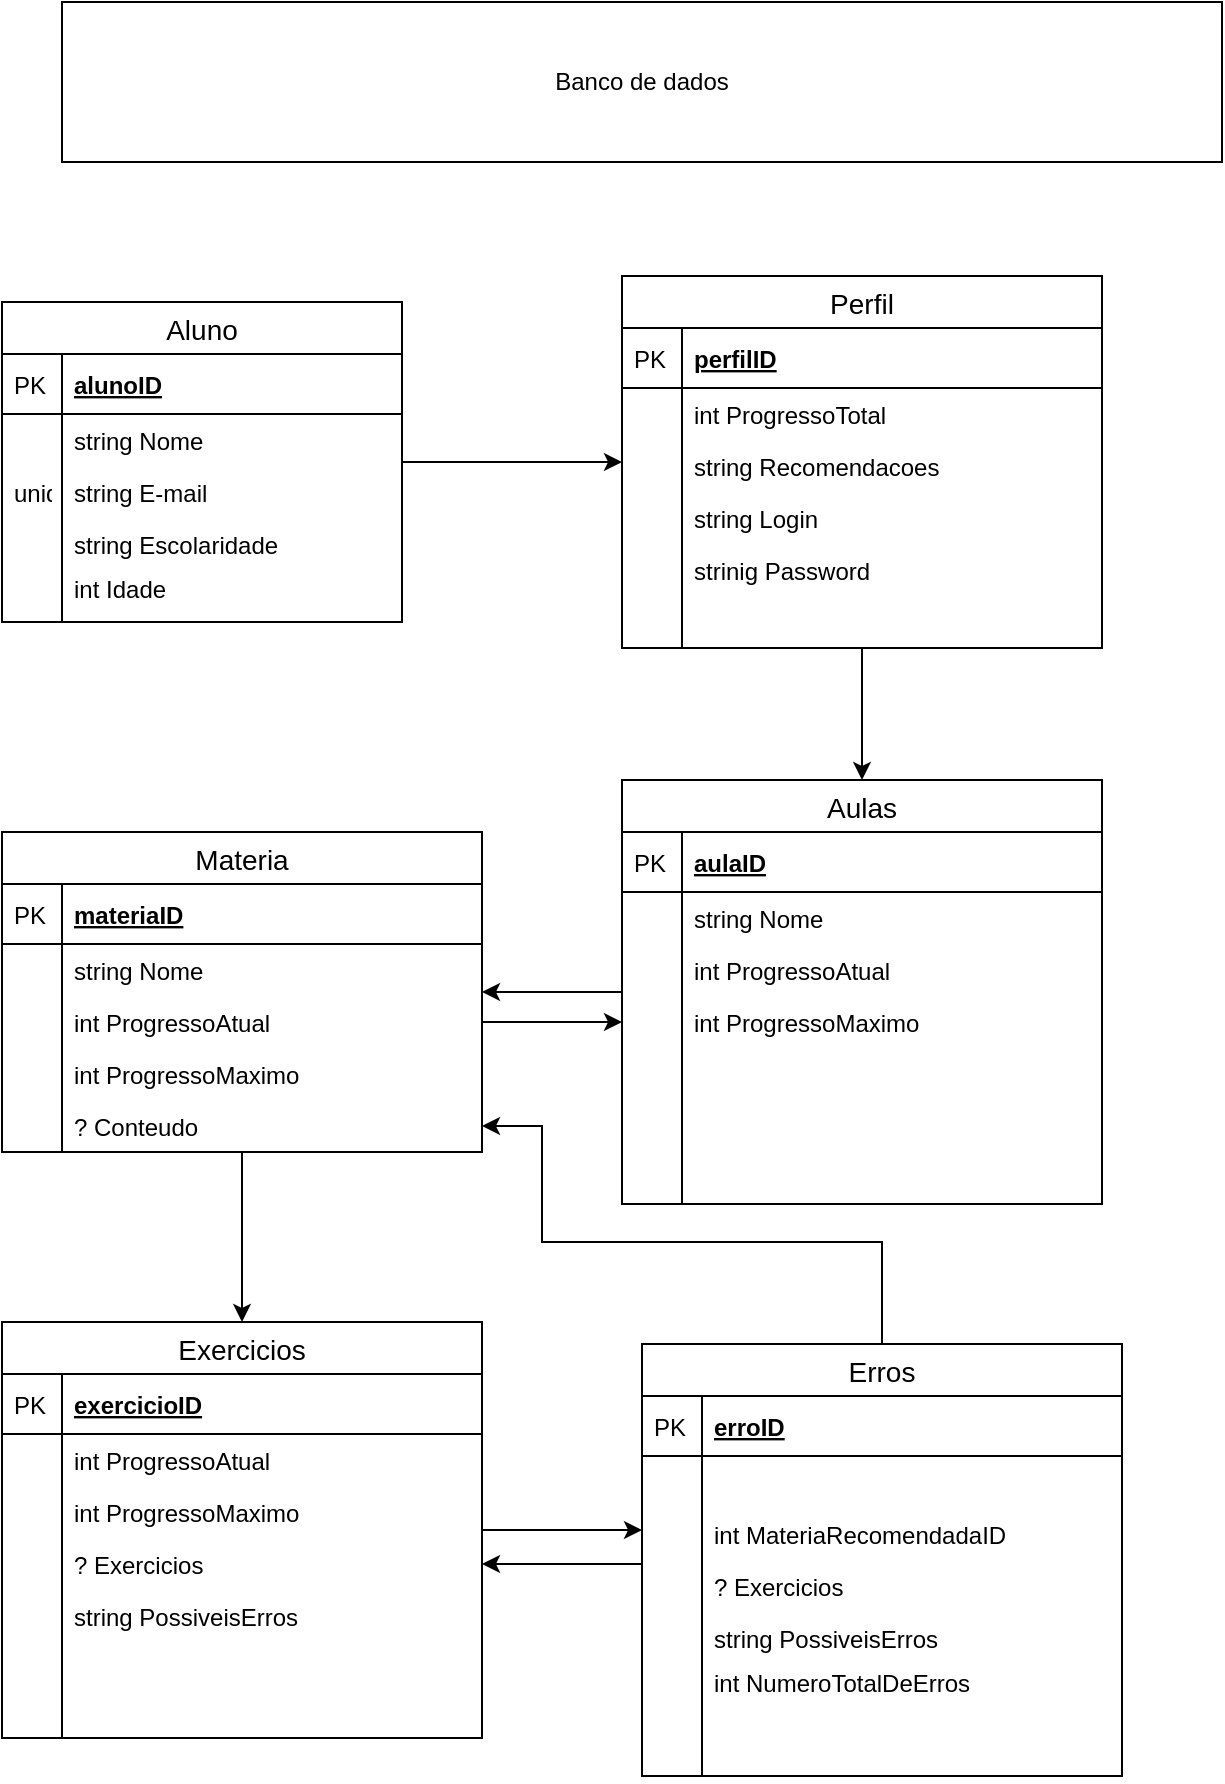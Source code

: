 <mxfile version="12.9.14" type="device"><diagram id="_5caeY1zmm5XriJ4YUZM" name="Page-1"><mxGraphModel dx="1673" dy="839" grid="1" gridSize="10" guides="1" tooltips="1" connect="1" arrows="1" fold="1" page="1" pageScale="1" pageWidth="827" pageHeight="1169" math="0" shadow="0"><root><mxCell id="0"/><mxCell id="1" parent="0"/><mxCell id="-BfIrxhWMsSdMzD2o5O3-1" value="Banco de dados" style="rounded=0;whiteSpace=wrap;html=1;" vertex="1" parent="1"><mxGeometry x="110" y="10" width="580" height="80" as="geometry"/></mxCell><mxCell id="hxApTrbvrYrqnBBwY0-9-12" value="" style="edgeStyle=orthogonalEdgeStyle;rounded=0;orthogonalLoop=1;jettySize=auto;html=1;" edge="1" parent="1" source="-BfIrxhWMsSdMzD2o5O3-2" target="hxApTrbvrYrqnBBwY0-9-1"><mxGeometry relative="1" as="geometry"/></mxCell><mxCell id="-BfIrxhWMsSdMzD2o5O3-2" value="Aluno" style="swimlane;fontStyle=0;childLayout=stackLayout;horizontal=1;startSize=26;horizontalStack=0;resizeParent=1;resizeParentMax=0;resizeLast=0;collapsible=1;marginBottom=0;align=center;fontSize=14;" vertex="1" parent="1"><mxGeometry x="80" y="160" width="200" height="160" as="geometry"/></mxCell><mxCell id="-BfIrxhWMsSdMzD2o5O3-3" value="alunoID" style="shape=partialRectangle;top=0;left=0;right=0;bottom=1;align=left;verticalAlign=middle;fillColor=none;spacingLeft=34;spacingRight=4;overflow=hidden;rotatable=0;points=[[0,0.5],[1,0.5]];portConstraint=eastwest;dropTarget=0;fontStyle=5;fontSize=12;" vertex="1" parent="-BfIrxhWMsSdMzD2o5O3-2"><mxGeometry y="26" width="200" height="30" as="geometry"/></mxCell><mxCell id="-BfIrxhWMsSdMzD2o5O3-4" value="PK" style="shape=partialRectangle;top=0;left=0;bottom=0;fillColor=none;align=left;verticalAlign=middle;spacingLeft=4;spacingRight=4;overflow=hidden;rotatable=0;points=[];portConstraint=eastwest;part=1;fontSize=12;" vertex="1" connectable="0" parent="-BfIrxhWMsSdMzD2o5O3-3"><mxGeometry width="30" height="30" as="geometry"/></mxCell><mxCell id="-BfIrxhWMsSdMzD2o5O3-5" value="string Nome" style="shape=partialRectangle;top=0;left=0;right=0;bottom=0;align=left;verticalAlign=top;fillColor=none;spacingLeft=34;spacingRight=4;overflow=hidden;rotatable=0;points=[[0,0.5],[1,0.5]];portConstraint=eastwest;dropTarget=0;fontSize=12;" vertex="1" parent="-BfIrxhWMsSdMzD2o5O3-2"><mxGeometry y="56" width="200" height="26" as="geometry"/></mxCell><mxCell id="-BfIrxhWMsSdMzD2o5O3-6" value="" style="shape=partialRectangle;top=0;left=0;bottom=0;fillColor=none;align=left;verticalAlign=top;spacingLeft=4;spacingRight=4;overflow=hidden;rotatable=0;points=[];portConstraint=eastwest;part=1;fontSize=12;" vertex="1" connectable="0" parent="-BfIrxhWMsSdMzD2o5O3-5"><mxGeometry width="30" height="26" as="geometry"/></mxCell><mxCell id="-BfIrxhWMsSdMzD2o5O3-7" value="string E-mail" style="shape=partialRectangle;top=0;left=0;right=0;bottom=0;align=left;verticalAlign=top;fillColor=none;spacingLeft=34;spacingRight=4;overflow=hidden;rotatable=0;points=[[0,0.5],[1,0.5]];portConstraint=eastwest;dropTarget=0;fontSize=12;" vertex="1" parent="-BfIrxhWMsSdMzD2o5O3-2"><mxGeometry y="82" width="200" height="26" as="geometry"/></mxCell><mxCell id="-BfIrxhWMsSdMzD2o5O3-8" value="unique&#10;" style="shape=partialRectangle;top=0;left=0;bottom=0;fillColor=none;align=left;verticalAlign=top;spacingLeft=4;spacingRight=4;overflow=hidden;rotatable=0;points=[];portConstraint=eastwest;part=1;fontSize=12;" vertex="1" connectable="0" parent="-BfIrxhWMsSdMzD2o5O3-7"><mxGeometry width="30" height="26" as="geometry"/></mxCell><mxCell id="-BfIrxhWMsSdMzD2o5O3-9" value="string Escolaridade&#10;" style="shape=partialRectangle;top=0;left=0;right=0;bottom=0;align=left;verticalAlign=top;fillColor=none;spacingLeft=34;spacingRight=4;overflow=hidden;rotatable=0;points=[[0,0.5],[1,0.5]];portConstraint=eastwest;dropTarget=0;fontSize=12;" vertex="1" parent="-BfIrxhWMsSdMzD2o5O3-2"><mxGeometry y="108" width="200" height="22" as="geometry"/></mxCell><mxCell id="-BfIrxhWMsSdMzD2o5O3-10" value="" style="shape=partialRectangle;top=0;left=0;bottom=0;fillColor=none;align=left;verticalAlign=top;spacingLeft=4;spacingRight=4;overflow=hidden;rotatable=0;points=[];portConstraint=eastwest;part=1;fontSize=12;" vertex="1" connectable="0" parent="-BfIrxhWMsSdMzD2o5O3-9"><mxGeometry width="30" height="22" as="geometry"/></mxCell><mxCell id="-BfIrxhWMsSdMzD2o5O3-11" value="int Idade" style="shape=partialRectangle;top=0;left=0;right=0;bottom=0;align=left;verticalAlign=top;fillColor=none;spacingLeft=34;spacingRight=4;overflow=hidden;rotatable=0;points=[[0,0.5],[1,0.5]];portConstraint=eastwest;dropTarget=0;fontSize=12;" vertex="1" parent="-BfIrxhWMsSdMzD2o5O3-2"><mxGeometry y="130" width="200" height="30" as="geometry"/></mxCell><mxCell id="-BfIrxhWMsSdMzD2o5O3-12" value="" style="shape=partialRectangle;top=0;left=0;bottom=0;fillColor=none;align=left;verticalAlign=top;spacingLeft=4;spacingRight=4;overflow=hidden;rotatable=0;points=[];portConstraint=eastwest;part=1;fontSize=12;" vertex="1" connectable="0" parent="-BfIrxhWMsSdMzD2o5O3-11"><mxGeometry width="30" height="30" as="geometry"/></mxCell><mxCell id="hxApTrbvrYrqnBBwY0-9-29" value="" style="edgeStyle=orthogonalEdgeStyle;rounded=0;orthogonalLoop=1;jettySize=auto;html=1;" edge="1" parent="1" source="hxApTrbvrYrqnBBwY0-9-1" target="hxApTrbvrYrqnBBwY0-9-16"><mxGeometry relative="1" as="geometry"/></mxCell><mxCell id="hxApTrbvrYrqnBBwY0-9-1" value="Perfil" style="swimlane;fontStyle=0;childLayout=stackLayout;horizontal=1;startSize=26;horizontalStack=0;resizeParent=1;resizeParentMax=0;resizeLast=0;collapsible=1;marginBottom=0;align=center;fontSize=14;" vertex="1" parent="1"><mxGeometry x="390" y="147" width="240" height="186" as="geometry"/></mxCell><mxCell id="hxApTrbvrYrqnBBwY0-9-2" value="perfilID" style="shape=partialRectangle;top=0;left=0;right=0;bottom=1;align=left;verticalAlign=middle;fillColor=none;spacingLeft=34;spacingRight=4;overflow=hidden;rotatable=0;points=[[0,0.5],[1,0.5]];portConstraint=eastwest;dropTarget=0;fontStyle=5;fontSize=12;" vertex="1" parent="hxApTrbvrYrqnBBwY0-9-1"><mxGeometry y="26" width="240" height="30" as="geometry"/></mxCell><mxCell id="hxApTrbvrYrqnBBwY0-9-3" value="PK" style="shape=partialRectangle;top=0;left=0;bottom=0;fillColor=none;align=left;verticalAlign=middle;spacingLeft=4;spacingRight=4;overflow=hidden;rotatable=0;points=[];portConstraint=eastwest;part=1;fontSize=12;" vertex="1" connectable="0" parent="hxApTrbvrYrqnBBwY0-9-2"><mxGeometry width="30" height="30" as="geometry"/></mxCell><mxCell id="hxApTrbvrYrqnBBwY0-9-6" value="int ProgressoTotal" style="shape=partialRectangle;top=0;left=0;right=0;bottom=0;align=left;verticalAlign=top;fillColor=none;spacingLeft=34;spacingRight=4;overflow=hidden;rotatable=0;points=[[0,0.5],[1,0.5]];portConstraint=eastwest;dropTarget=0;fontSize=12;" vertex="1" parent="hxApTrbvrYrqnBBwY0-9-1"><mxGeometry y="56" width="240" height="26" as="geometry"/></mxCell><mxCell id="hxApTrbvrYrqnBBwY0-9-7" value="" style="shape=partialRectangle;top=0;left=0;bottom=0;fillColor=none;align=left;verticalAlign=top;spacingLeft=4;spacingRight=4;overflow=hidden;rotatable=0;points=[];portConstraint=eastwest;part=1;fontSize=12;" vertex="1" connectable="0" parent="hxApTrbvrYrqnBBwY0-9-6"><mxGeometry width="30" height="26" as="geometry"/></mxCell><mxCell id="hxApTrbvrYrqnBBwY0-9-4" value="string Recomendacoes" style="shape=partialRectangle;top=0;left=0;right=0;bottom=0;align=left;verticalAlign=top;fillColor=none;spacingLeft=34;spacingRight=4;overflow=hidden;rotatable=0;points=[[0,0.5],[1,0.5]];portConstraint=eastwest;dropTarget=0;fontSize=12;" vertex="1" parent="hxApTrbvrYrqnBBwY0-9-1"><mxGeometry y="82" width="240" height="26" as="geometry"/></mxCell><mxCell id="hxApTrbvrYrqnBBwY0-9-5" value="" style="shape=partialRectangle;top=0;left=0;bottom=0;fillColor=none;align=left;verticalAlign=top;spacingLeft=4;spacingRight=4;overflow=hidden;rotatable=0;points=[];portConstraint=eastwest;part=1;fontSize=12;" vertex="1" connectable="0" parent="hxApTrbvrYrqnBBwY0-9-4"><mxGeometry width="30" height="26" as="geometry"/></mxCell><mxCell id="hxApTrbvrYrqnBBwY0-9-13" value="string Login&#10;" style="shape=partialRectangle;top=0;left=0;right=0;bottom=0;align=left;verticalAlign=top;fillColor=none;spacingLeft=34;spacingRight=4;overflow=hidden;rotatable=0;points=[[0,0.5],[1,0.5]];portConstraint=eastwest;dropTarget=0;fontSize=12;" vertex="1" parent="hxApTrbvrYrqnBBwY0-9-1"><mxGeometry y="108" width="240" height="26" as="geometry"/></mxCell><mxCell id="hxApTrbvrYrqnBBwY0-9-14" value="" style="shape=partialRectangle;top=0;left=0;bottom=0;fillColor=none;align=left;verticalAlign=top;spacingLeft=4;spacingRight=4;overflow=hidden;rotatable=0;points=[];portConstraint=eastwest;part=1;fontSize=12;" vertex="1" connectable="0" parent="hxApTrbvrYrqnBBwY0-9-13"><mxGeometry width="30" height="26" as="geometry"/></mxCell><mxCell id="hxApTrbvrYrqnBBwY0-9-8" value="strinig Password" style="shape=partialRectangle;top=0;left=0;right=0;bottom=0;align=left;verticalAlign=top;fillColor=none;spacingLeft=34;spacingRight=4;overflow=hidden;rotatable=0;points=[[0,0.5],[1,0.5]];portConstraint=eastwest;dropTarget=0;fontSize=12;" vertex="1" parent="hxApTrbvrYrqnBBwY0-9-1"><mxGeometry y="134" width="240" height="22" as="geometry"/></mxCell><mxCell id="hxApTrbvrYrqnBBwY0-9-9" value="" style="shape=partialRectangle;top=0;left=0;bottom=0;fillColor=none;align=left;verticalAlign=top;spacingLeft=4;spacingRight=4;overflow=hidden;rotatable=0;points=[];portConstraint=eastwest;part=1;fontSize=12;" vertex="1" connectable="0" parent="hxApTrbvrYrqnBBwY0-9-8"><mxGeometry width="30" height="22" as="geometry"/></mxCell><mxCell id="hxApTrbvrYrqnBBwY0-9-10" value="" style="shape=partialRectangle;top=0;left=0;right=0;bottom=0;align=left;verticalAlign=top;fillColor=none;spacingLeft=34;spacingRight=4;overflow=hidden;rotatable=0;points=[[0,0.5],[1,0.5]];portConstraint=eastwest;dropTarget=0;fontSize=12;" vertex="1" parent="hxApTrbvrYrqnBBwY0-9-1"><mxGeometry y="156" width="240" height="30" as="geometry"/></mxCell><mxCell id="hxApTrbvrYrqnBBwY0-9-11" value="" style="shape=partialRectangle;top=0;left=0;bottom=0;fillColor=none;align=left;verticalAlign=top;spacingLeft=4;spacingRight=4;overflow=hidden;rotatable=0;points=[];portConstraint=eastwest;part=1;fontSize=12;" vertex="1" connectable="0" parent="hxApTrbvrYrqnBBwY0-9-10"><mxGeometry width="30" height="30" as="geometry"/></mxCell><mxCell id="hxApTrbvrYrqnBBwY0-9-61" value="" style="edgeStyle=orthogonalEdgeStyle;rounded=0;orthogonalLoop=1;jettySize=auto;html=1;" edge="1" parent="1" source="hxApTrbvrYrqnBBwY0-9-16" target="hxApTrbvrYrqnBBwY0-9-48"><mxGeometry relative="1" as="geometry"/></mxCell><mxCell id="hxApTrbvrYrqnBBwY0-9-16" value="Aulas" style="swimlane;fontStyle=0;childLayout=stackLayout;horizontal=1;startSize=26;horizontalStack=0;resizeParent=1;resizeParentMax=0;resizeLast=0;collapsible=1;marginBottom=0;align=center;fontSize=14;" vertex="1" parent="1"><mxGeometry x="390" y="399" width="240" height="212" as="geometry"><mxRectangle x="390" y="399" width="70" height="26" as="alternateBounds"/></mxGeometry></mxCell><mxCell id="hxApTrbvrYrqnBBwY0-9-17" value="aulaID" style="shape=partialRectangle;top=0;left=0;right=0;bottom=1;align=left;verticalAlign=middle;fillColor=none;spacingLeft=34;spacingRight=4;overflow=hidden;rotatable=0;points=[[0,0.5],[1,0.5]];portConstraint=eastwest;dropTarget=0;fontStyle=5;fontSize=12;" vertex="1" parent="hxApTrbvrYrqnBBwY0-9-16"><mxGeometry y="26" width="240" height="30" as="geometry"/></mxCell><mxCell id="hxApTrbvrYrqnBBwY0-9-18" value="PK" style="shape=partialRectangle;top=0;left=0;bottom=0;fillColor=none;align=left;verticalAlign=middle;spacingLeft=4;spacingRight=4;overflow=hidden;rotatable=0;points=[];portConstraint=eastwest;part=1;fontSize=12;" vertex="1" connectable="0" parent="hxApTrbvrYrqnBBwY0-9-17"><mxGeometry width="30" height="30" as="geometry"/></mxCell><mxCell id="hxApTrbvrYrqnBBwY0-9-19" value="string Nome" style="shape=partialRectangle;top=0;left=0;right=0;bottom=0;align=left;verticalAlign=top;fillColor=none;spacingLeft=34;spacingRight=4;overflow=hidden;rotatable=0;points=[[0,0.5],[1,0.5]];portConstraint=eastwest;dropTarget=0;fontSize=12;" vertex="1" parent="hxApTrbvrYrqnBBwY0-9-16"><mxGeometry y="56" width="240" height="26" as="geometry"/></mxCell><mxCell id="hxApTrbvrYrqnBBwY0-9-20" value="" style="shape=partialRectangle;top=0;left=0;bottom=0;fillColor=none;align=left;verticalAlign=top;spacingLeft=4;spacingRight=4;overflow=hidden;rotatable=0;points=[];portConstraint=eastwest;part=1;fontSize=12;" vertex="1" connectable="0" parent="hxApTrbvrYrqnBBwY0-9-19"><mxGeometry width="30" height="26" as="geometry"/></mxCell><mxCell id="hxApTrbvrYrqnBBwY0-9-65" value="int ProgressoAtual" style="shape=partialRectangle;top=0;left=0;right=0;bottom=0;align=left;verticalAlign=top;fillColor=none;spacingLeft=34;spacingRight=4;overflow=hidden;rotatable=0;points=[[0,0.5],[1,0.5]];portConstraint=eastwest;dropTarget=0;fontSize=12;" vertex="1" parent="hxApTrbvrYrqnBBwY0-9-16"><mxGeometry y="82" width="240" height="26" as="geometry"/></mxCell><mxCell id="hxApTrbvrYrqnBBwY0-9-66" value="" style="shape=partialRectangle;top=0;left=0;bottom=0;fillColor=none;align=left;verticalAlign=top;spacingLeft=4;spacingRight=4;overflow=hidden;rotatable=0;points=[];portConstraint=eastwest;part=1;fontSize=12;" vertex="1" connectable="0" parent="hxApTrbvrYrqnBBwY0-9-65"><mxGeometry width="30" height="26" as="geometry"/></mxCell><mxCell id="hxApTrbvrYrqnBBwY0-9-21" value="int ProgressoMaximo" style="shape=partialRectangle;top=0;left=0;right=0;bottom=0;align=left;verticalAlign=top;fillColor=none;spacingLeft=34;spacingRight=4;overflow=hidden;rotatable=0;points=[[0,0.5],[1,0.5]];portConstraint=eastwest;dropTarget=0;fontSize=12;" vertex="1" parent="hxApTrbvrYrqnBBwY0-9-16"><mxGeometry y="108" width="240" height="26" as="geometry"/></mxCell><mxCell id="hxApTrbvrYrqnBBwY0-9-22" value="" style="shape=partialRectangle;top=0;left=0;bottom=0;fillColor=none;align=left;verticalAlign=top;spacingLeft=4;spacingRight=4;overflow=hidden;rotatable=0;points=[];portConstraint=eastwest;part=1;fontSize=12;" vertex="1" connectable="0" parent="hxApTrbvrYrqnBBwY0-9-21"><mxGeometry width="30" height="26" as="geometry"/></mxCell><mxCell id="hxApTrbvrYrqnBBwY0-9-23" value="" style="shape=partialRectangle;top=0;left=0;right=0;bottom=0;align=left;verticalAlign=top;fillColor=none;spacingLeft=34;spacingRight=4;overflow=hidden;rotatable=0;points=[[0,0.5],[1,0.5]];portConstraint=eastwest;dropTarget=0;fontSize=12;" vertex="1" parent="hxApTrbvrYrqnBBwY0-9-16"><mxGeometry y="134" width="240" height="26" as="geometry"/></mxCell><mxCell id="hxApTrbvrYrqnBBwY0-9-24" value="" style="shape=partialRectangle;top=0;left=0;bottom=0;fillColor=none;align=left;verticalAlign=top;spacingLeft=4;spacingRight=4;overflow=hidden;rotatable=0;points=[];portConstraint=eastwest;part=1;fontSize=12;" vertex="1" connectable="0" parent="hxApTrbvrYrqnBBwY0-9-23"><mxGeometry width="30" height="26" as="geometry"/></mxCell><mxCell id="hxApTrbvrYrqnBBwY0-9-25" value="" style="shape=partialRectangle;top=0;left=0;right=0;bottom=0;align=left;verticalAlign=top;fillColor=none;spacingLeft=34;spacingRight=4;overflow=hidden;rotatable=0;points=[[0,0.5],[1,0.5]];portConstraint=eastwest;dropTarget=0;fontSize=12;" vertex="1" parent="hxApTrbvrYrqnBBwY0-9-16"><mxGeometry y="160" width="240" height="22" as="geometry"/></mxCell><mxCell id="hxApTrbvrYrqnBBwY0-9-26" value="" style="shape=partialRectangle;top=0;left=0;bottom=0;fillColor=none;align=left;verticalAlign=top;spacingLeft=4;spacingRight=4;overflow=hidden;rotatable=0;points=[];portConstraint=eastwest;part=1;fontSize=12;" vertex="1" connectable="0" parent="hxApTrbvrYrqnBBwY0-9-25"><mxGeometry width="30" height="22" as="geometry"/></mxCell><mxCell id="hxApTrbvrYrqnBBwY0-9-27" value="" style="shape=partialRectangle;top=0;left=0;right=0;bottom=0;align=left;verticalAlign=top;fillColor=none;spacingLeft=34;spacingRight=4;overflow=hidden;rotatable=0;points=[[0,0.5],[1,0.5]];portConstraint=eastwest;dropTarget=0;fontSize=12;" vertex="1" parent="hxApTrbvrYrqnBBwY0-9-16"><mxGeometry y="182" width="240" height="30" as="geometry"/></mxCell><mxCell id="hxApTrbvrYrqnBBwY0-9-28" value="" style="shape=partialRectangle;top=0;left=0;bottom=0;fillColor=none;align=left;verticalAlign=top;spacingLeft=4;spacingRight=4;overflow=hidden;rotatable=0;points=[];portConstraint=eastwest;part=1;fontSize=12;" vertex="1" connectable="0" parent="hxApTrbvrYrqnBBwY0-9-27"><mxGeometry width="30" height="30" as="geometry"/></mxCell><mxCell id="hxApTrbvrYrqnBBwY0-9-74" style="edgeStyle=orthogonalEdgeStyle;rounded=0;orthogonalLoop=1;jettySize=auto;html=1;exitX=0.5;exitY=1;exitDx=0;exitDy=0;entryX=0.5;entryY=0;entryDx=0;entryDy=0;" edge="1" parent="1" source="hxApTrbvrYrqnBBwY0-9-48" target="hxApTrbvrYrqnBBwY0-9-34"><mxGeometry relative="1" as="geometry"/></mxCell><mxCell id="hxApTrbvrYrqnBBwY0-9-48" value="Materia" style="swimlane;fontStyle=0;childLayout=stackLayout;horizontal=1;startSize=26;horizontalStack=0;resizeParent=1;resizeParentMax=0;resizeLast=0;collapsible=1;marginBottom=0;align=center;fontSize=14;" vertex="1" parent="1"><mxGeometry x="80" y="425" width="240" height="160" as="geometry"><mxRectangle x="390" y="399" width="70" height="26" as="alternateBounds"/></mxGeometry></mxCell><mxCell id="hxApTrbvrYrqnBBwY0-9-49" value="materiaID" style="shape=partialRectangle;top=0;left=0;right=0;bottom=1;align=left;verticalAlign=middle;fillColor=none;spacingLeft=34;spacingRight=4;overflow=hidden;rotatable=0;points=[[0,0.5],[1,0.5]];portConstraint=eastwest;dropTarget=0;fontStyle=5;fontSize=12;" vertex="1" parent="hxApTrbvrYrqnBBwY0-9-48"><mxGeometry y="26" width="240" height="30" as="geometry"/></mxCell><mxCell id="hxApTrbvrYrqnBBwY0-9-50" value="PK" style="shape=partialRectangle;top=0;left=0;bottom=0;fillColor=none;align=left;verticalAlign=middle;spacingLeft=4;spacingRight=4;overflow=hidden;rotatable=0;points=[];portConstraint=eastwest;part=1;fontSize=12;" vertex="1" connectable="0" parent="hxApTrbvrYrqnBBwY0-9-49"><mxGeometry width="30" height="30" as="geometry"/></mxCell><mxCell id="hxApTrbvrYrqnBBwY0-9-69" value="string Nome" style="shape=partialRectangle;top=0;left=0;right=0;bottom=0;align=left;verticalAlign=top;fillColor=none;spacingLeft=34;spacingRight=4;overflow=hidden;rotatable=0;points=[[0,0.5],[1,0.5]];portConstraint=eastwest;dropTarget=0;fontSize=12;" vertex="1" parent="hxApTrbvrYrqnBBwY0-9-48"><mxGeometry y="56" width="240" height="26" as="geometry"/></mxCell><mxCell id="hxApTrbvrYrqnBBwY0-9-70" value="" style="shape=partialRectangle;top=0;left=0;bottom=0;fillColor=none;align=left;verticalAlign=top;spacingLeft=4;spacingRight=4;overflow=hidden;rotatable=0;points=[];portConstraint=eastwest;part=1;fontSize=12;" vertex="1" connectable="0" parent="hxApTrbvrYrqnBBwY0-9-69"><mxGeometry width="30" height="26" as="geometry"/></mxCell><mxCell id="hxApTrbvrYrqnBBwY0-9-51" value="int ProgressoAtual" style="shape=partialRectangle;top=0;left=0;right=0;bottom=0;align=left;verticalAlign=top;fillColor=none;spacingLeft=34;spacingRight=4;overflow=hidden;rotatable=0;points=[[0,0.5],[1,0.5]];portConstraint=eastwest;dropTarget=0;fontSize=12;" vertex="1" parent="hxApTrbvrYrqnBBwY0-9-48"><mxGeometry y="82" width="240" height="26" as="geometry"/></mxCell><mxCell id="hxApTrbvrYrqnBBwY0-9-52" value="" style="shape=partialRectangle;top=0;left=0;bottom=0;fillColor=none;align=left;verticalAlign=top;spacingLeft=4;spacingRight=4;overflow=hidden;rotatable=0;points=[];portConstraint=eastwest;part=1;fontSize=12;" vertex="1" connectable="0" parent="hxApTrbvrYrqnBBwY0-9-51"><mxGeometry width="30" height="26" as="geometry"/></mxCell><mxCell id="hxApTrbvrYrqnBBwY0-9-76" value="int ProgressoMaximo" style="shape=partialRectangle;top=0;left=0;right=0;bottom=0;align=left;verticalAlign=top;fillColor=none;spacingLeft=34;spacingRight=4;overflow=hidden;rotatable=0;points=[[0,0.5],[1,0.5]];portConstraint=eastwest;dropTarget=0;fontSize=12;" vertex="1" parent="hxApTrbvrYrqnBBwY0-9-48"><mxGeometry y="108" width="240" height="26" as="geometry"/></mxCell><mxCell id="hxApTrbvrYrqnBBwY0-9-77" value="" style="shape=partialRectangle;top=0;left=0;bottom=0;fillColor=none;align=left;verticalAlign=top;spacingLeft=4;spacingRight=4;overflow=hidden;rotatable=0;points=[];portConstraint=eastwest;part=1;fontSize=12;" vertex="1" connectable="0" parent="hxApTrbvrYrqnBBwY0-9-76"><mxGeometry width="30" height="26" as="geometry"/></mxCell><mxCell id="hxApTrbvrYrqnBBwY0-9-53" value="? Conteudo" style="shape=partialRectangle;top=0;left=0;right=0;bottom=0;align=left;verticalAlign=top;fillColor=none;spacingLeft=34;spacingRight=4;overflow=hidden;rotatable=0;points=[[0,0.5],[1,0.5]];portConstraint=eastwest;dropTarget=0;fontSize=12;" vertex="1" parent="hxApTrbvrYrqnBBwY0-9-48"><mxGeometry y="134" width="240" height="26" as="geometry"/></mxCell><mxCell id="hxApTrbvrYrqnBBwY0-9-54" value="" style="shape=partialRectangle;top=0;left=0;bottom=0;fillColor=none;align=left;verticalAlign=top;spacingLeft=4;spacingRight=4;overflow=hidden;rotatable=0;points=[];portConstraint=eastwest;part=1;fontSize=12;" vertex="1" connectable="0" parent="hxApTrbvrYrqnBBwY0-9-53"><mxGeometry width="30" height="26" as="geometry"/></mxCell><mxCell id="hxApTrbvrYrqnBBwY0-9-91" value="" style="edgeStyle=orthogonalEdgeStyle;rounded=0;orthogonalLoop=1;jettySize=auto;html=1;" edge="1" parent="1" source="hxApTrbvrYrqnBBwY0-9-34" target="hxApTrbvrYrqnBBwY0-9-78"><mxGeometry relative="1" as="geometry"><Array as="points"><mxPoint x="380" y="774"/><mxPoint x="380" y="774"/></Array></mxGeometry></mxCell><mxCell id="hxApTrbvrYrqnBBwY0-9-34" value="Exercicios" style="swimlane;fontStyle=0;childLayout=stackLayout;horizontal=1;startSize=26;horizontalStack=0;resizeParent=1;resizeParentMax=0;resizeLast=0;collapsible=1;marginBottom=0;align=center;fontSize=14;" vertex="1" parent="1"><mxGeometry x="80" y="670" width="240" height="208" as="geometry"/></mxCell><mxCell id="hxApTrbvrYrqnBBwY0-9-35" value="exercicioID" style="shape=partialRectangle;top=0;left=0;right=0;bottom=1;align=left;verticalAlign=middle;fillColor=none;spacingLeft=34;spacingRight=4;overflow=hidden;rotatable=0;points=[[0,0.5],[1,0.5]];portConstraint=eastwest;dropTarget=0;fontStyle=5;fontSize=12;" vertex="1" parent="hxApTrbvrYrqnBBwY0-9-34"><mxGeometry y="26" width="240" height="30" as="geometry"/></mxCell><mxCell id="hxApTrbvrYrqnBBwY0-9-36" value="PK" style="shape=partialRectangle;top=0;left=0;bottom=0;fillColor=none;align=left;verticalAlign=middle;spacingLeft=4;spacingRight=4;overflow=hidden;rotatable=0;points=[];portConstraint=eastwest;part=1;fontSize=12;" vertex="1" connectable="0" parent="hxApTrbvrYrqnBBwY0-9-35"><mxGeometry width="30" height="30" as="geometry"/></mxCell><mxCell id="hxApTrbvrYrqnBBwY0-9-37" value="int ProgressoAtual" style="shape=partialRectangle;top=0;left=0;right=0;bottom=0;align=left;verticalAlign=top;fillColor=none;spacingLeft=34;spacingRight=4;overflow=hidden;rotatable=0;points=[[0,0.5],[1,0.5]];portConstraint=eastwest;dropTarget=0;fontSize=12;" vertex="1" parent="hxApTrbvrYrqnBBwY0-9-34"><mxGeometry y="56" width="240" height="26" as="geometry"/></mxCell><mxCell id="hxApTrbvrYrqnBBwY0-9-38" value="" style="shape=partialRectangle;top=0;left=0;bottom=0;fillColor=none;align=left;verticalAlign=top;spacingLeft=4;spacingRight=4;overflow=hidden;rotatable=0;points=[];portConstraint=eastwest;part=1;fontSize=12;" vertex="1" connectable="0" parent="hxApTrbvrYrqnBBwY0-9-37"><mxGeometry width="30" height="26" as="geometry"/></mxCell><mxCell id="hxApTrbvrYrqnBBwY0-9-39" value="int ProgressoMaximo" style="shape=partialRectangle;top=0;left=0;right=0;bottom=0;align=left;verticalAlign=top;fillColor=none;spacingLeft=34;spacingRight=4;overflow=hidden;rotatable=0;points=[[0,0.5],[1,0.5]];portConstraint=eastwest;dropTarget=0;fontSize=12;" vertex="1" parent="hxApTrbvrYrqnBBwY0-9-34"><mxGeometry y="82" width="240" height="26" as="geometry"/></mxCell><mxCell id="hxApTrbvrYrqnBBwY0-9-40" value="" style="shape=partialRectangle;top=0;left=0;bottom=0;fillColor=none;align=left;verticalAlign=top;spacingLeft=4;spacingRight=4;overflow=hidden;rotatable=0;points=[];portConstraint=eastwest;part=1;fontSize=12;" vertex="1" connectable="0" parent="hxApTrbvrYrqnBBwY0-9-39"><mxGeometry width="30" height="26" as="geometry"/></mxCell><mxCell id="hxApTrbvrYrqnBBwY0-9-41" value="? Exercicios" style="shape=partialRectangle;top=0;left=0;right=0;bottom=0;align=left;verticalAlign=top;fillColor=none;spacingLeft=34;spacingRight=4;overflow=hidden;rotatable=0;points=[[0,0.5],[1,0.5]];portConstraint=eastwest;dropTarget=0;fontSize=12;" vertex="1" parent="hxApTrbvrYrqnBBwY0-9-34"><mxGeometry y="108" width="240" height="26" as="geometry"/></mxCell><mxCell id="hxApTrbvrYrqnBBwY0-9-42" value="" style="shape=partialRectangle;top=0;left=0;bottom=0;fillColor=none;align=left;verticalAlign=top;spacingLeft=4;spacingRight=4;overflow=hidden;rotatable=0;points=[];portConstraint=eastwest;part=1;fontSize=12;" vertex="1" connectable="0" parent="hxApTrbvrYrqnBBwY0-9-41"><mxGeometry width="30" height="26" as="geometry"/></mxCell><mxCell id="hxApTrbvrYrqnBBwY0-9-92" value="string PossiveisErros&#10;" style="shape=partialRectangle;top=0;left=0;right=0;bottom=0;align=left;verticalAlign=top;fillColor=none;spacingLeft=34;spacingRight=4;overflow=hidden;rotatable=0;points=[[0,0.5],[1,0.5]];portConstraint=eastwest;dropTarget=0;fontSize=12;" vertex="1" parent="hxApTrbvrYrqnBBwY0-9-34"><mxGeometry y="134" width="240" height="22" as="geometry"/></mxCell><mxCell id="hxApTrbvrYrqnBBwY0-9-93" value="" style="shape=partialRectangle;top=0;left=0;bottom=0;fillColor=none;align=left;verticalAlign=top;spacingLeft=4;spacingRight=4;overflow=hidden;rotatable=0;points=[];portConstraint=eastwest;part=1;fontSize=12;" vertex="1" connectable="0" parent="hxApTrbvrYrqnBBwY0-9-92"><mxGeometry width="30" height="22" as="geometry"/></mxCell><mxCell id="hxApTrbvrYrqnBBwY0-9-43" value="" style="shape=partialRectangle;top=0;left=0;right=0;bottom=0;align=left;verticalAlign=top;fillColor=none;spacingLeft=34;spacingRight=4;overflow=hidden;rotatable=0;points=[[0,0.5],[1,0.5]];portConstraint=eastwest;dropTarget=0;fontSize=12;" vertex="1" parent="hxApTrbvrYrqnBBwY0-9-34"><mxGeometry y="156" width="240" height="22" as="geometry"/></mxCell><mxCell id="hxApTrbvrYrqnBBwY0-9-44" value="" style="shape=partialRectangle;top=0;left=0;bottom=0;fillColor=none;align=left;verticalAlign=top;spacingLeft=4;spacingRight=4;overflow=hidden;rotatable=0;points=[];portConstraint=eastwest;part=1;fontSize=12;" vertex="1" connectable="0" parent="hxApTrbvrYrqnBBwY0-9-43"><mxGeometry width="30" height="22" as="geometry"/></mxCell><mxCell id="hxApTrbvrYrqnBBwY0-9-45" value="&#10;&#10;&lt;!--StartFragment--&gt;&lt;span style=&quot;font-family: Helvetica; font-size: 12px; font-style: normal; font-variant-ligatures: normal; font-variant-caps: normal; font-weight: 400; letter-spacing: normal; orphans: 2; text-align: left; text-indent: 0px; text-transform: none; widows: 2; word-spacing: 0px; -webkit-text-stroke-width: 0px; text-decoration-style: initial; text-decoration-color: initial; float: none; display: inline !important;&quot;&gt;int numeroTotalDeErros&lt;/span&gt;&lt;!--EndFragment--&gt;&#10;&#10;" style="shape=partialRectangle;top=0;left=0;right=0;bottom=0;align=left;verticalAlign=top;fillColor=none;spacingLeft=34;spacingRight=4;overflow=hidden;rotatable=0;points=[[0,0.5],[1,0.5]];portConstraint=eastwest;dropTarget=0;fontSize=12;" vertex="1" parent="hxApTrbvrYrqnBBwY0-9-34"><mxGeometry y="178" width="240" height="30" as="geometry"/></mxCell><mxCell id="hxApTrbvrYrqnBBwY0-9-46" value="" style="shape=partialRectangle;top=0;left=0;bottom=0;fillColor=none;align=left;verticalAlign=top;spacingLeft=4;spacingRight=4;overflow=hidden;rotatable=0;points=[];portConstraint=eastwest;part=1;fontSize=12;" vertex="1" connectable="0" parent="hxApTrbvrYrqnBBwY0-9-45"><mxGeometry width="30" height="30" as="geometry"/></mxCell><mxCell id="hxApTrbvrYrqnBBwY0-9-99" style="edgeStyle=orthogonalEdgeStyle;rounded=0;orthogonalLoop=1;jettySize=auto;html=1;exitX=0.5;exitY=0;exitDx=0;exitDy=0;entryX=1;entryY=0.5;entryDx=0;entryDy=0;" edge="1" parent="1" source="hxApTrbvrYrqnBBwY0-9-78" target="hxApTrbvrYrqnBBwY0-9-53"><mxGeometry relative="1" as="geometry"><Array as="points"><mxPoint x="520" y="630"/><mxPoint x="350" y="630"/><mxPoint x="350" y="572"/></Array></mxGeometry></mxCell><mxCell id="hxApTrbvrYrqnBBwY0-9-78" value="Erros" style="swimlane;fontStyle=0;childLayout=stackLayout;horizontal=1;startSize=26;horizontalStack=0;resizeParent=1;resizeParentMax=0;resizeLast=0;collapsible=1;marginBottom=0;align=center;fontSize=14;" vertex="1" parent="1"><mxGeometry x="400" y="681" width="240" height="216" as="geometry"/></mxCell><mxCell id="hxApTrbvrYrqnBBwY0-9-79" value="erroID" style="shape=partialRectangle;top=0;left=0;right=0;bottom=1;align=left;verticalAlign=middle;fillColor=none;spacingLeft=34;spacingRight=4;overflow=hidden;rotatable=0;points=[[0,0.5],[1,0.5]];portConstraint=eastwest;dropTarget=0;fontStyle=5;fontSize=12;" vertex="1" parent="hxApTrbvrYrqnBBwY0-9-78"><mxGeometry y="26" width="240" height="30" as="geometry"/></mxCell><mxCell id="hxApTrbvrYrqnBBwY0-9-80" value="PK" style="shape=partialRectangle;top=0;left=0;bottom=0;fillColor=none;align=left;verticalAlign=middle;spacingLeft=4;spacingRight=4;overflow=hidden;rotatable=0;points=[];portConstraint=eastwest;part=1;fontSize=12;" vertex="1" connectable="0" parent="hxApTrbvrYrqnBBwY0-9-79"><mxGeometry width="30" height="30" as="geometry"/></mxCell><mxCell id="hxApTrbvrYrqnBBwY0-9-81" value="" style="shape=partialRectangle;top=0;left=0;right=0;bottom=0;align=left;verticalAlign=top;fillColor=none;spacingLeft=34;spacingRight=4;overflow=hidden;rotatable=0;points=[[0,0.5],[1,0.5]];portConstraint=eastwest;dropTarget=0;fontSize=12;" vertex="1" parent="hxApTrbvrYrqnBBwY0-9-78"><mxGeometry y="56" width="240" height="26" as="geometry"/></mxCell><mxCell id="hxApTrbvrYrqnBBwY0-9-82" value="" style="shape=partialRectangle;top=0;left=0;bottom=0;fillColor=none;align=left;verticalAlign=top;spacingLeft=4;spacingRight=4;overflow=hidden;rotatable=0;points=[];portConstraint=eastwest;part=1;fontSize=12;" vertex="1" connectable="0" parent="hxApTrbvrYrqnBBwY0-9-81"><mxGeometry width="30" height="26" as="geometry"/></mxCell><mxCell id="hxApTrbvrYrqnBBwY0-9-83" value="int MateriaRecomendadaID" style="shape=partialRectangle;top=0;left=0;right=0;bottom=0;align=left;verticalAlign=top;fillColor=none;spacingLeft=34;spacingRight=4;overflow=hidden;rotatable=0;points=[[0,0.5],[1,0.5]];portConstraint=eastwest;dropTarget=0;fontSize=12;" vertex="1" parent="hxApTrbvrYrqnBBwY0-9-78"><mxGeometry y="82" width="240" height="26" as="geometry"/></mxCell><mxCell id="hxApTrbvrYrqnBBwY0-9-84" value="" style="shape=partialRectangle;top=0;left=0;bottom=0;fillColor=none;align=left;verticalAlign=top;spacingLeft=4;spacingRight=4;overflow=hidden;rotatable=0;points=[];portConstraint=eastwest;part=1;fontSize=12;" vertex="1" connectable="0" parent="hxApTrbvrYrqnBBwY0-9-83"><mxGeometry width="30" height="26" as="geometry"/></mxCell><mxCell id="hxApTrbvrYrqnBBwY0-9-85" value="? Exercicios" style="shape=partialRectangle;top=0;left=0;right=0;bottom=0;align=left;verticalAlign=top;fillColor=none;spacingLeft=34;spacingRight=4;overflow=hidden;rotatable=0;points=[[0,0.5],[1,0.5]];portConstraint=eastwest;dropTarget=0;fontSize=12;" vertex="1" parent="hxApTrbvrYrqnBBwY0-9-78"><mxGeometry y="108" width="240" height="26" as="geometry"/></mxCell><mxCell id="hxApTrbvrYrqnBBwY0-9-86" value="" style="shape=partialRectangle;top=0;left=0;bottom=0;fillColor=none;align=left;verticalAlign=top;spacingLeft=4;spacingRight=4;overflow=hidden;rotatable=0;points=[];portConstraint=eastwest;part=1;fontSize=12;" vertex="1" connectable="0" parent="hxApTrbvrYrqnBBwY0-9-85"><mxGeometry width="30" height="26" as="geometry"/></mxCell><mxCell id="hxApTrbvrYrqnBBwY0-9-87" value="string PossiveisErros" style="shape=partialRectangle;top=0;left=0;right=0;bottom=0;align=left;verticalAlign=top;fillColor=none;spacingLeft=34;spacingRight=4;overflow=hidden;rotatable=0;points=[[0,0.5],[1,0.5]];portConstraint=eastwest;dropTarget=0;fontSize=12;" vertex="1" parent="hxApTrbvrYrqnBBwY0-9-78"><mxGeometry y="134" width="240" height="22" as="geometry"/></mxCell><mxCell id="hxApTrbvrYrqnBBwY0-9-88" value="" style="shape=partialRectangle;top=0;left=0;bottom=0;fillColor=none;align=left;verticalAlign=top;spacingLeft=4;spacingRight=4;overflow=hidden;rotatable=0;points=[];portConstraint=eastwest;part=1;fontSize=12;" vertex="1" connectable="0" parent="hxApTrbvrYrqnBBwY0-9-87"><mxGeometry width="30" height="22" as="geometry"/></mxCell><mxCell id="hxApTrbvrYrqnBBwY0-9-89" value="int NumeroTotalDeErros" style="shape=partialRectangle;top=0;left=0;right=0;bottom=0;align=left;verticalAlign=top;fillColor=none;spacingLeft=34;spacingRight=4;overflow=hidden;rotatable=0;points=[[0,0.5],[1,0.5]];portConstraint=eastwest;dropTarget=0;fontSize=12;" vertex="1" parent="hxApTrbvrYrqnBBwY0-9-78"><mxGeometry y="156" width="240" height="30" as="geometry"/></mxCell><mxCell id="hxApTrbvrYrqnBBwY0-9-90" value="" style="shape=partialRectangle;top=0;left=0;bottom=0;fillColor=none;align=left;verticalAlign=top;spacingLeft=4;spacingRight=4;overflow=hidden;rotatable=0;points=[];portConstraint=eastwest;part=1;fontSize=12;" vertex="1" connectable="0" parent="hxApTrbvrYrqnBBwY0-9-89"><mxGeometry width="30" height="30" as="geometry"/></mxCell><mxCell id="hxApTrbvrYrqnBBwY0-9-95" value="&#10;&#10;&lt;!--StartFragment--&gt;&lt;span style=&quot;font-family: Helvetica; font-size: 12px; font-style: normal; font-variant-ligatures: normal; font-variant-caps: normal; font-weight: 400; letter-spacing: normal; orphans: 2; text-align: left; text-indent: 0px; text-transform: none; widows: 2; word-spacing: 0px; -webkit-text-stroke-width: 0px; text-decoration-style: initial; text-decoration-color: initial; float: none; display: inline !important;&quot;&gt;int numeroTotalDeErros&lt;/span&gt;&lt;!--EndFragment--&gt;&#10;&#10;" style="shape=partialRectangle;top=0;left=0;right=0;bottom=0;align=left;verticalAlign=top;fillColor=none;spacingLeft=34;spacingRight=4;overflow=hidden;rotatable=0;points=[[0,0.5],[1,0.5]];portConstraint=eastwest;dropTarget=0;fontSize=12;" vertex="1" parent="hxApTrbvrYrqnBBwY0-9-78"><mxGeometry y="186" width="240" height="30" as="geometry"/></mxCell><mxCell id="hxApTrbvrYrqnBBwY0-9-96" value="" style="shape=partialRectangle;top=0;left=0;bottom=0;fillColor=none;align=left;verticalAlign=top;spacingLeft=4;spacingRight=4;overflow=hidden;rotatable=0;points=[];portConstraint=eastwest;part=1;fontSize=12;" vertex="1" connectable="0" parent="hxApTrbvrYrqnBBwY0-9-95"><mxGeometry width="30" height="30" as="geometry"/></mxCell><mxCell id="hxApTrbvrYrqnBBwY0-9-97" style="edgeStyle=orthogonalEdgeStyle;rounded=0;orthogonalLoop=1;jettySize=auto;html=1;exitX=1;exitY=0.5;exitDx=0;exitDy=0;entryX=0;entryY=0.5;entryDx=0;entryDy=0;" edge="1" parent="1" source="hxApTrbvrYrqnBBwY0-9-51" target="hxApTrbvrYrqnBBwY0-9-21"><mxGeometry relative="1" as="geometry"/></mxCell><mxCell id="hxApTrbvrYrqnBBwY0-9-98" style="edgeStyle=orthogonalEdgeStyle;rounded=0;orthogonalLoop=1;jettySize=auto;html=1;exitX=0;exitY=0.5;exitDx=0;exitDy=0;entryX=1;entryY=0.5;entryDx=0;entryDy=0;" edge="1" parent="1" source="hxApTrbvrYrqnBBwY0-9-85" target="hxApTrbvrYrqnBBwY0-9-41"><mxGeometry relative="1" as="geometry"><Array as="points"><mxPoint x="400" y="791"/></Array></mxGeometry></mxCell></root></mxGraphModel></diagram></mxfile>